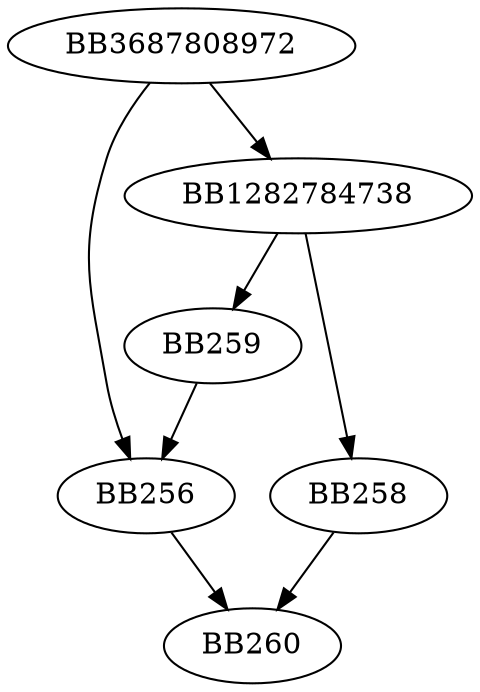 digraph G{
	BB3687808972->BB256;
	BB3687808972->BB1282784738;
	BB1282784738->BB258;
	BB1282784738->BB259;
	BB259->BB256;
	BB256->BB260;
	BB258->BB260;
}
